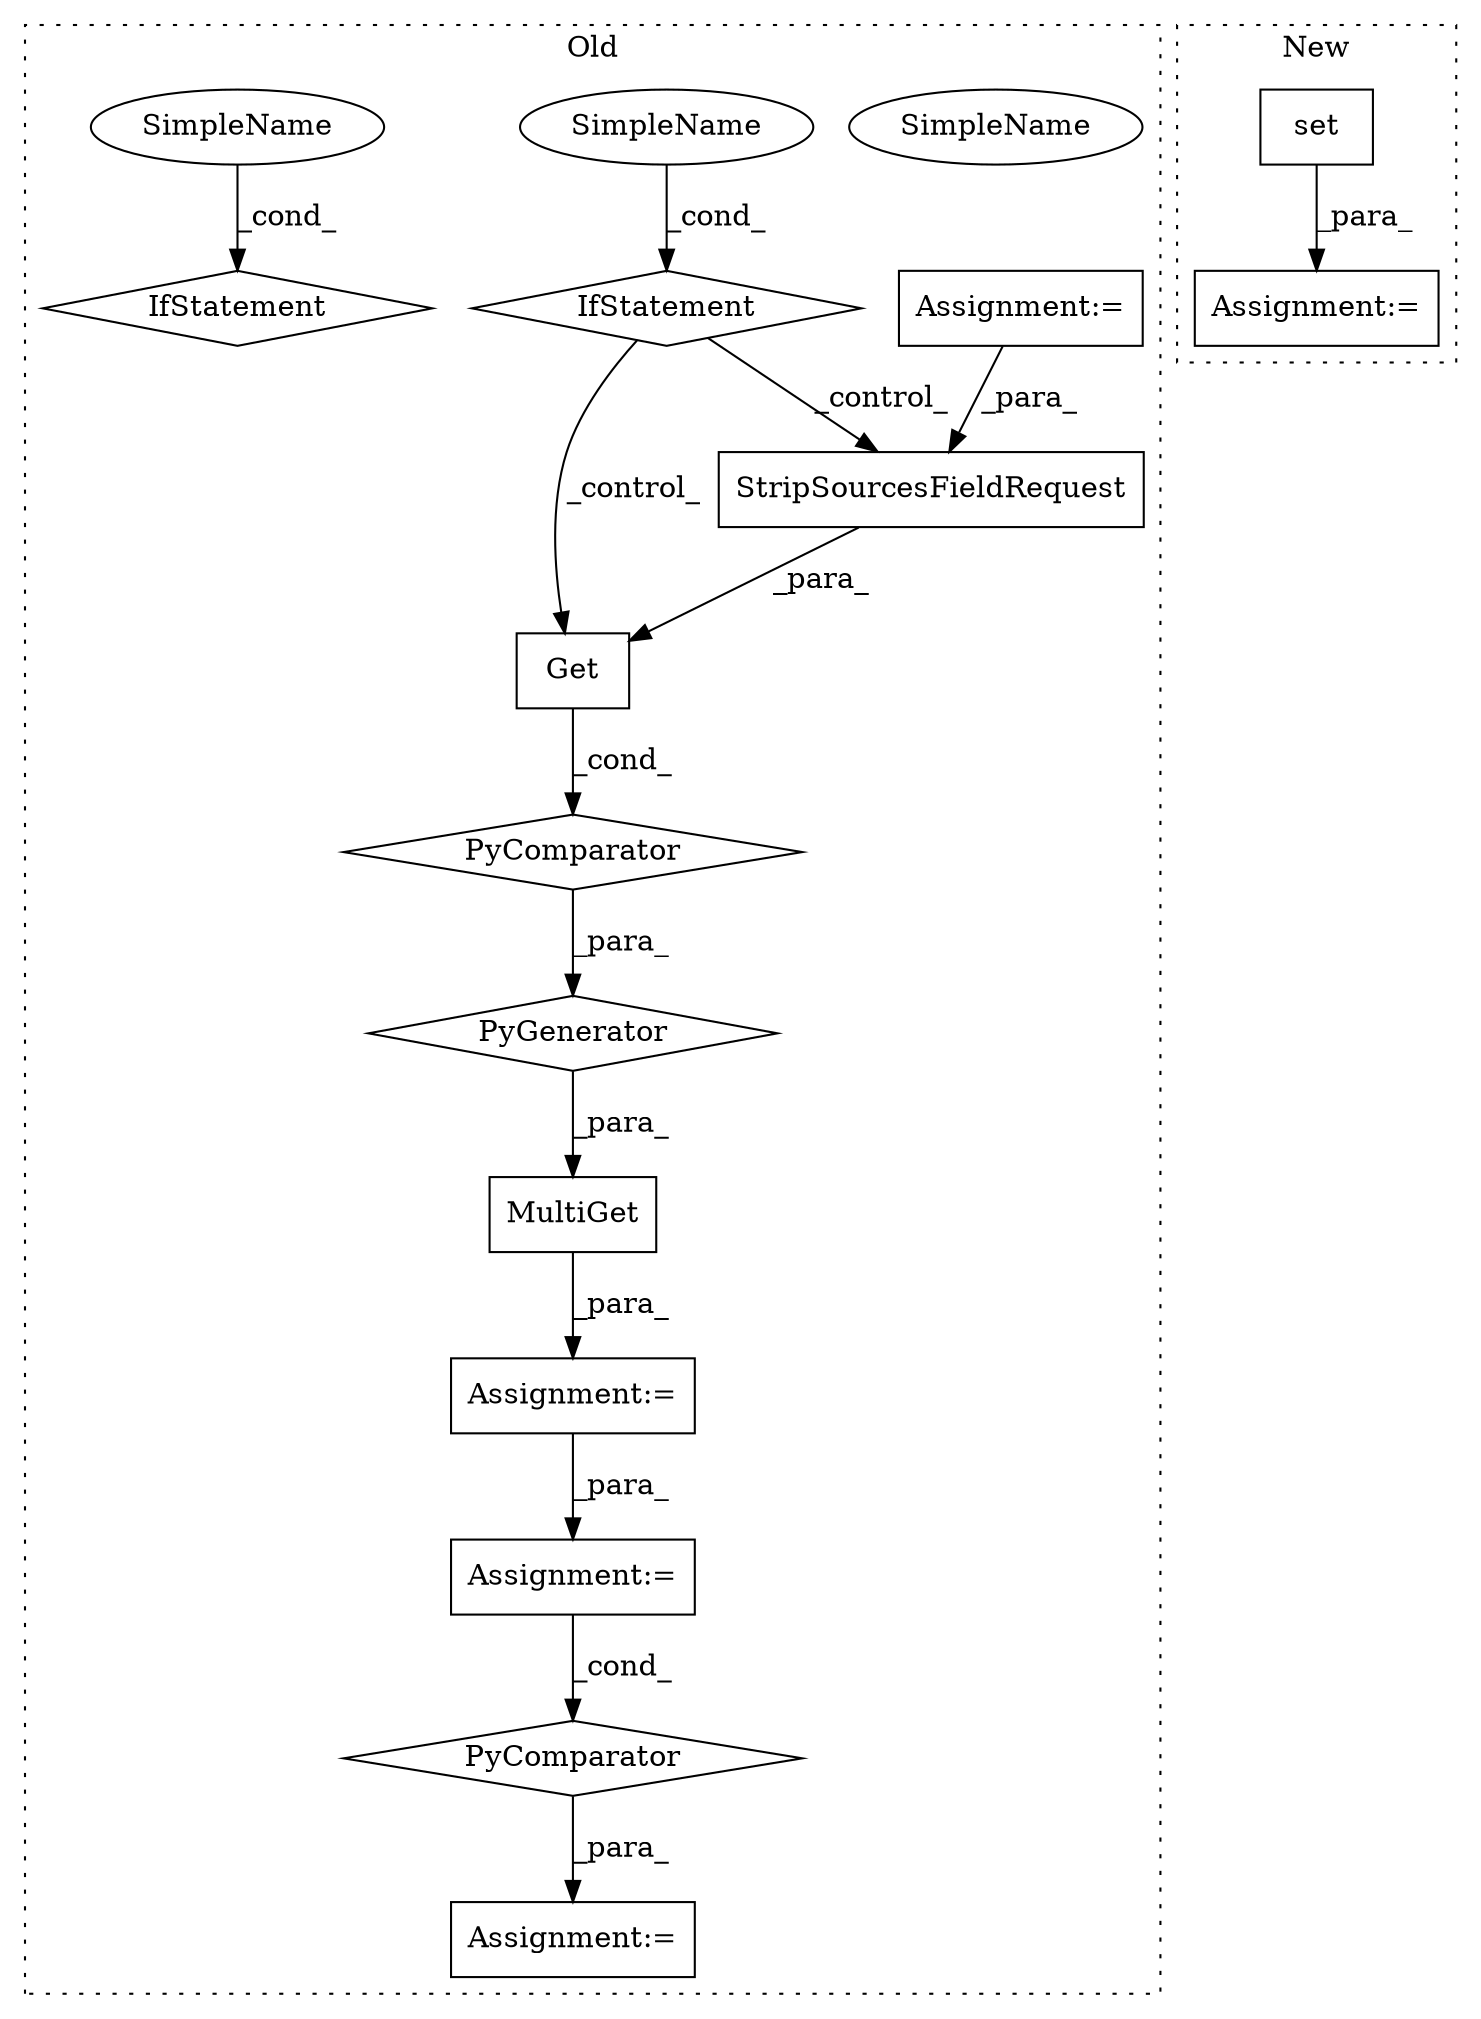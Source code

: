 digraph G {
subgraph cluster0 {
1 [label="Get" a="32" s="13519,13648" l="4,1" shape="box"];
3 [label="IfStatement" a="25" s="13707" l="28" shape="diamond"];
4 [label="SimpleName" a="42" s="13730" l="5" shape="ellipse"];
5 [label="PyComparator" a="113" s="13707" l="28" shape="diamond"];
7 [label="Assignment:=" a="7" s="13500" l="1" shape="box"];
8 [label="Assignment:=" a="7" s="13460" l="1" shape="box"];
9 [label="IfStatement" a="25" s="13867" l="49" shape="diamond"];
10 [label="StripSourcesFieldRequest" a="32" s="13549,13647" l="25,1" shape="box"];
11 [label="PyGenerator" a="107" s="13519" l="222" shape="diamond"];
12 [label="MultiGet" a="32" s="13501,13741" l="18,-3" shape="box"];
13 [label="PyComparator" a="113" s="13867" l="49" shape="diamond"];
14 [label="Assignment:=" a="7" s="13765" l="12" shape="box"];
15 [label="Assignment:=" a="7" s="13867" l="49" shape="box"];
16 [label="SimpleName" a="42" s="13730" l="5" shape="ellipse"];
17 [label="SimpleName" a="42" s="13911" l="5" shape="ellipse"];
label = "Old";
style="dotted";
}
subgraph cluster1 {
2 [label="set" a="32" s="13774,13807" l="4,1" shape="box"];
6 [label="Assignment:=" a="7" s="13875" l="1" shape="box"];
label = "New";
style="dotted";
}
1 -> 5 [label="_cond_"];
2 -> 6 [label="_para_"];
3 -> 1 [label="_control_"];
3 -> 10 [label="_control_"];
5 -> 11 [label="_para_"];
7 -> 15 [label="_para_"];
8 -> 10 [label="_para_"];
10 -> 1 [label="_para_"];
11 -> 12 [label="_para_"];
12 -> 7 [label="_para_"];
13 -> 14 [label="_para_"];
15 -> 13 [label="_cond_"];
16 -> 3 [label="_cond_"];
17 -> 9 [label="_cond_"];
}